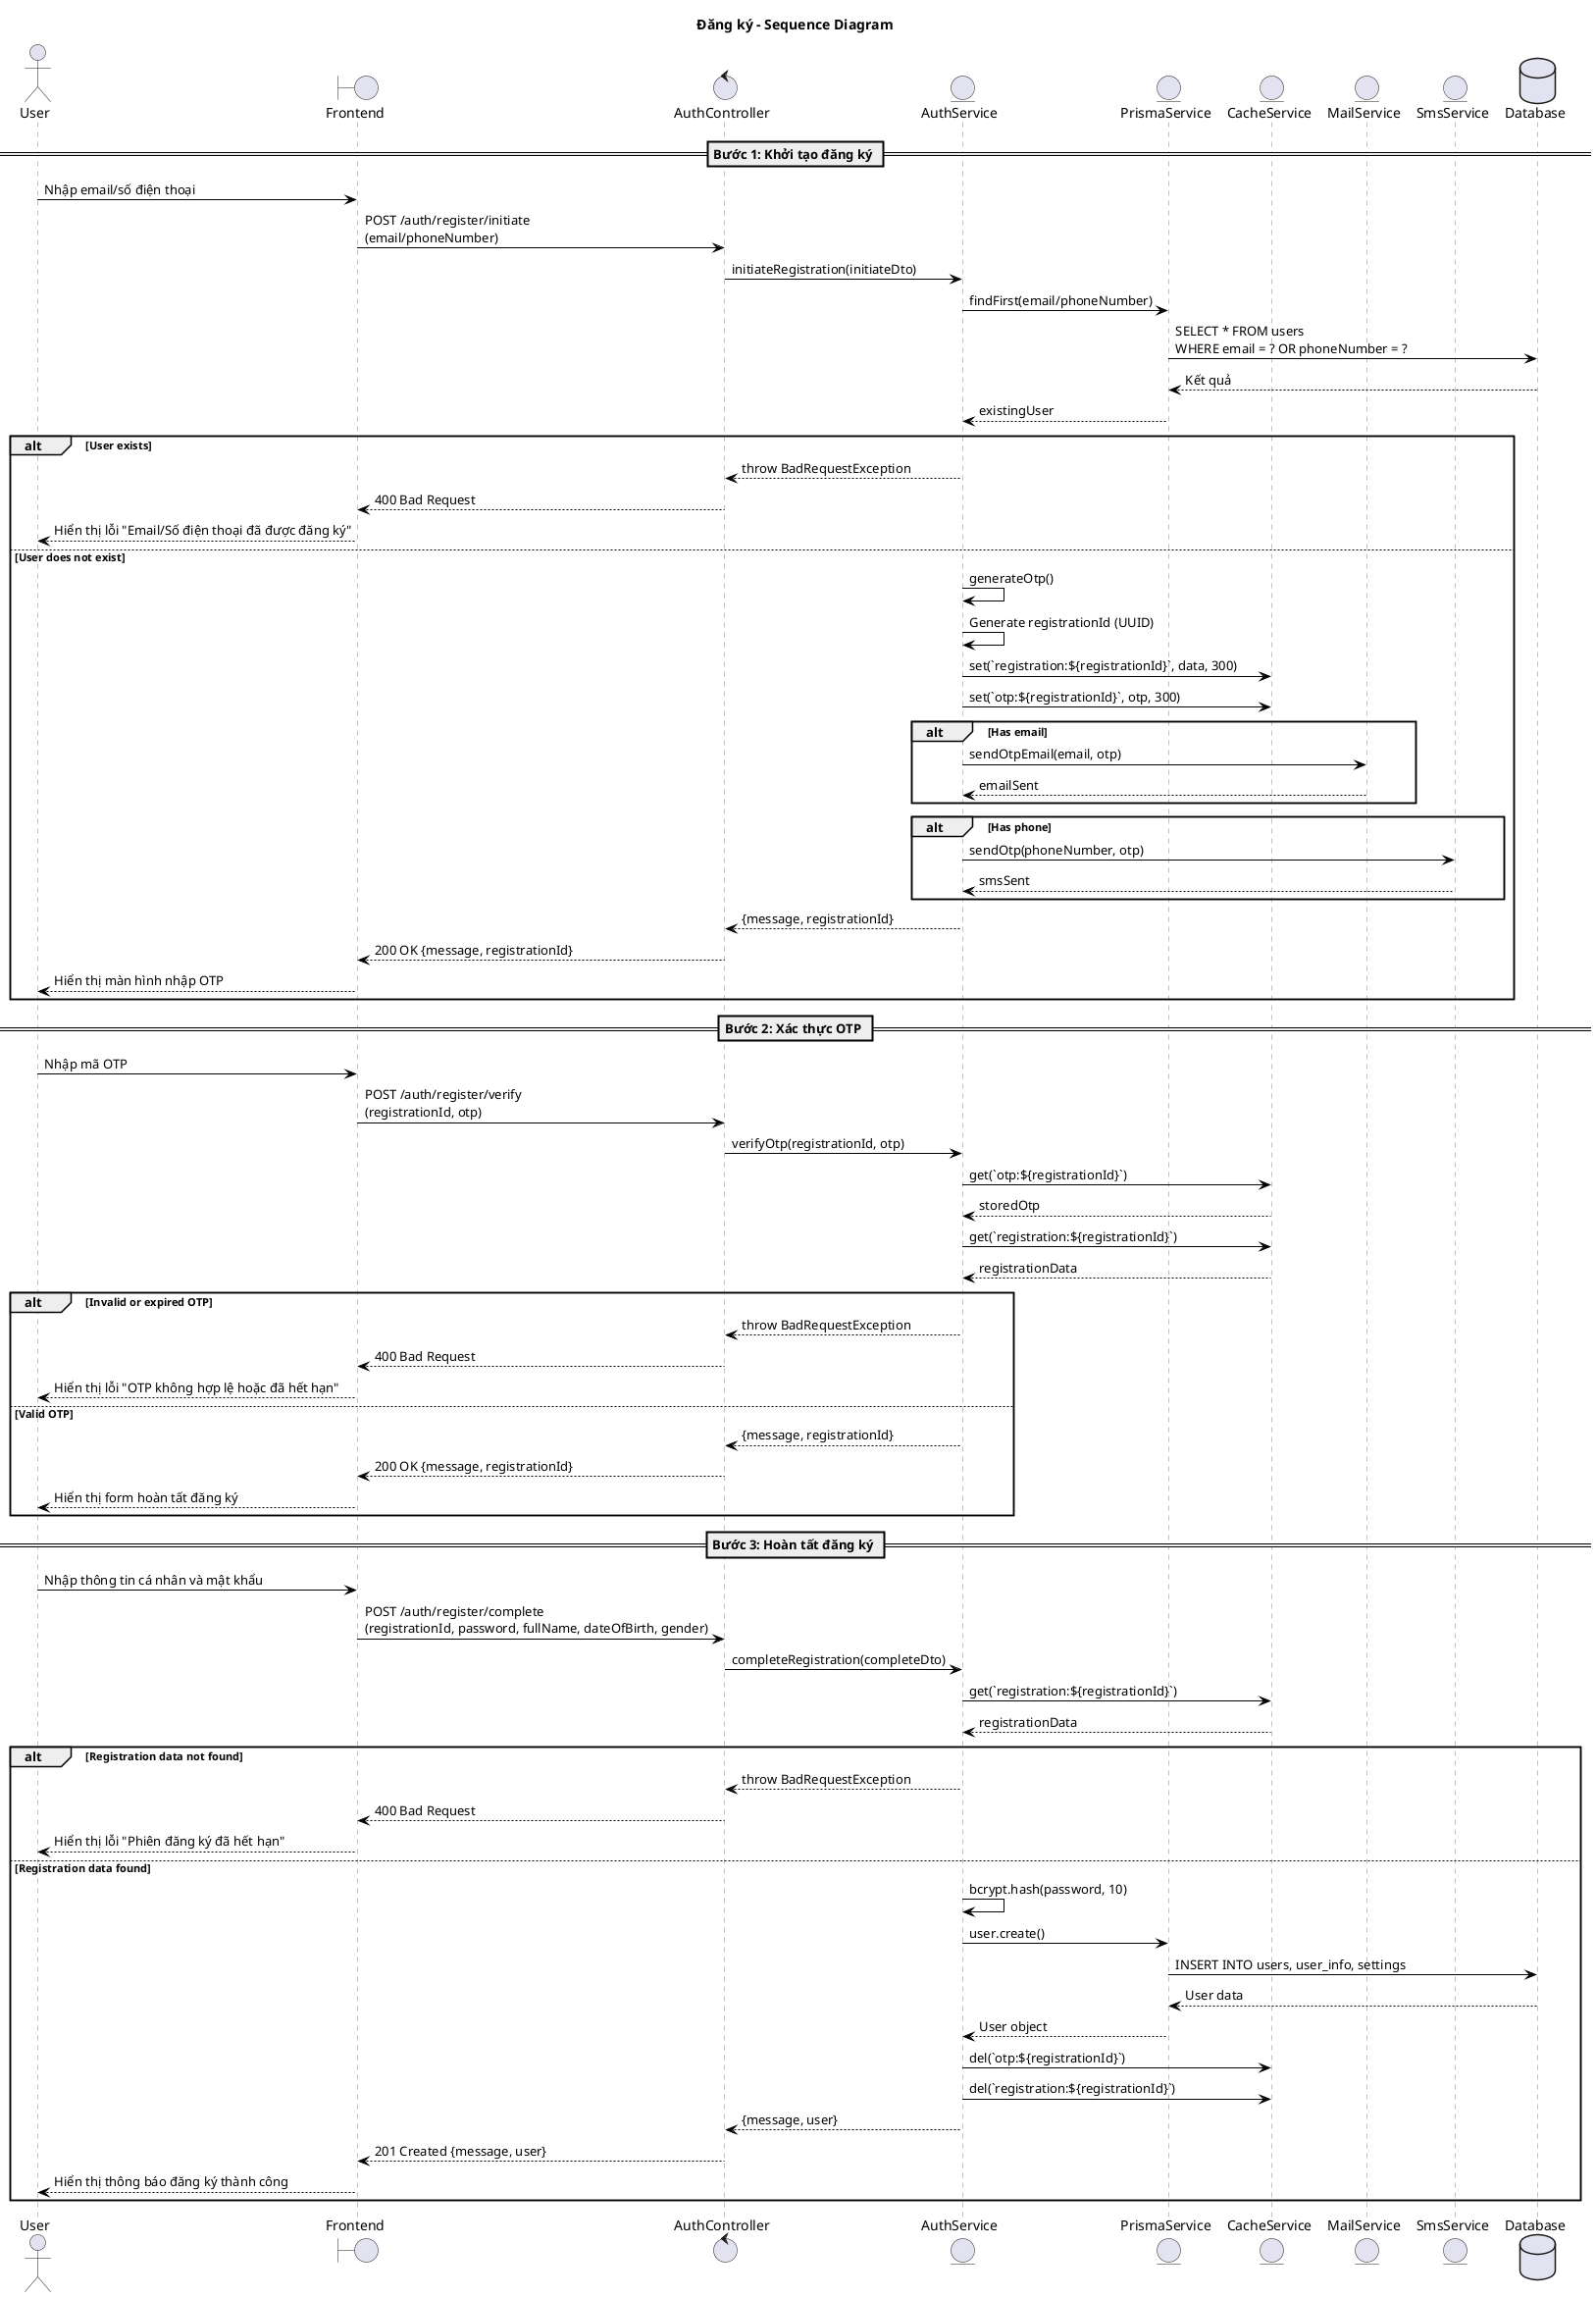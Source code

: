 @startuml Đăng ký - Sequence Diagram
title Đăng ký - Sequence Diagram

skinparam sequenceParticipant {
    BorderColor grey
    BackgroundColor white
    FontColor black
}

skinparam sequenceLifeLine {
    BorderColor grey
    BackgroundColor white
}

skinparam sequenceArrow {
    Color black
}

actor User
boundary "Frontend" as Frontend
control "AuthController" as Controller
entity "AuthService" as Service
entity "PrismaService" as Prisma
entity "CacheService" as Cache
entity "MailService" as Mail
entity "SmsService" as SMS
database "Database" as DB

== Bước 1: Khởi tạo đăng ký ==

User -> Frontend: Nhập email/số điện thoại
Frontend -> Controller: POST /auth/register/initiate\n(email/phoneNumber)
Controller -> Service: initiateRegistration(initiateDto)

Service -> Prisma: findFirst(email/phoneNumber)
Prisma -> DB: SELECT * FROM users\nWHERE email = ? OR phoneNumber = ?
DB --> Prisma: Kết quả
Prisma --> Service: existingUser

alt User exists
    Service --> Controller: throw BadRequestException
    Controller --> Frontend: 400 Bad Request
    Frontend --> User: Hiển thị lỗi "Email/Số điện thoại đã được đăng ký"
else User does not exist
    Service -> Service: generateOtp()
    Service -> Service: Generate registrationId (UUID)

    Service -> Cache: set(`registration:${registrationId}`, data, 300)
    Service -> Cache: set(`otp:${registrationId}`, otp, 300)

    alt Has email
        Service -> Mail: sendOtpEmail(email, otp)
        Mail --> Service: emailSent
    end

    alt Has phone
        Service -> SMS: sendOtp(phoneNumber, otp)
        SMS --> Service: smsSent
    end

    Service --> Controller: {message, registrationId}
    Controller --> Frontend: 200 OK {message, registrationId}
    Frontend --> User: Hiển thị màn hình nhập OTP
end

== Bước 2: Xác thực OTP ==

User -> Frontend: Nhập mã OTP
Frontend -> Controller: POST /auth/register/verify\n(registrationId, otp)
Controller -> Service: verifyOtp(registrationId, otp)

Service -> Cache: get(`otp:${registrationId}`)
Cache --> Service: storedOtp
Service -> Cache: get(`registration:${registrationId}`)
Cache --> Service: registrationData

alt Invalid or expired OTP
    Service --> Controller: throw BadRequestException
    Controller --> Frontend: 400 Bad Request
    Frontend --> User: Hiển thị lỗi "OTP không hợp lệ hoặc đã hết hạn"
else Valid OTP
    Service --> Controller: {message, registrationId}
    Controller --> Frontend: 200 OK {message, registrationId}
    Frontend --> User: Hiển thị form hoàn tất đăng ký
end

== Bước 3: Hoàn tất đăng ký ==

User -> Frontend: Nhập thông tin cá nhân và mật khẩu
Frontend -> Controller: POST /auth/register/complete\n(registrationId, password, fullName, dateOfBirth, gender)
Controller -> Service: completeRegistration(completeDto)

Service -> Cache: get(`registration:${registrationId}`)
Cache --> Service: registrationData

alt Registration data not found
    Service --> Controller: throw BadRequestException
    Controller --> Frontend: 400 Bad Request
    Frontend --> User: Hiển thị lỗi "Phiên đăng ký đã hết hạn"
else Registration data found
    Service -> Service: bcrypt.hash(password, 10)

    Service -> Prisma: user.create()
    Prisma -> DB: INSERT INTO users, user_info, settings
    DB --> Prisma: User data
    Prisma --> Service: User object

    Service -> Cache: del(`otp:${registrationId}`)
    Service -> Cache: del(`registration:${registrationId}`)

    Service --> Controller: {message, user}
    Controller --> Frontend: 201 Created {message, user}
    Frontend --> User: Hiển thị thông báo đăng ký thành công
end

@enduml
